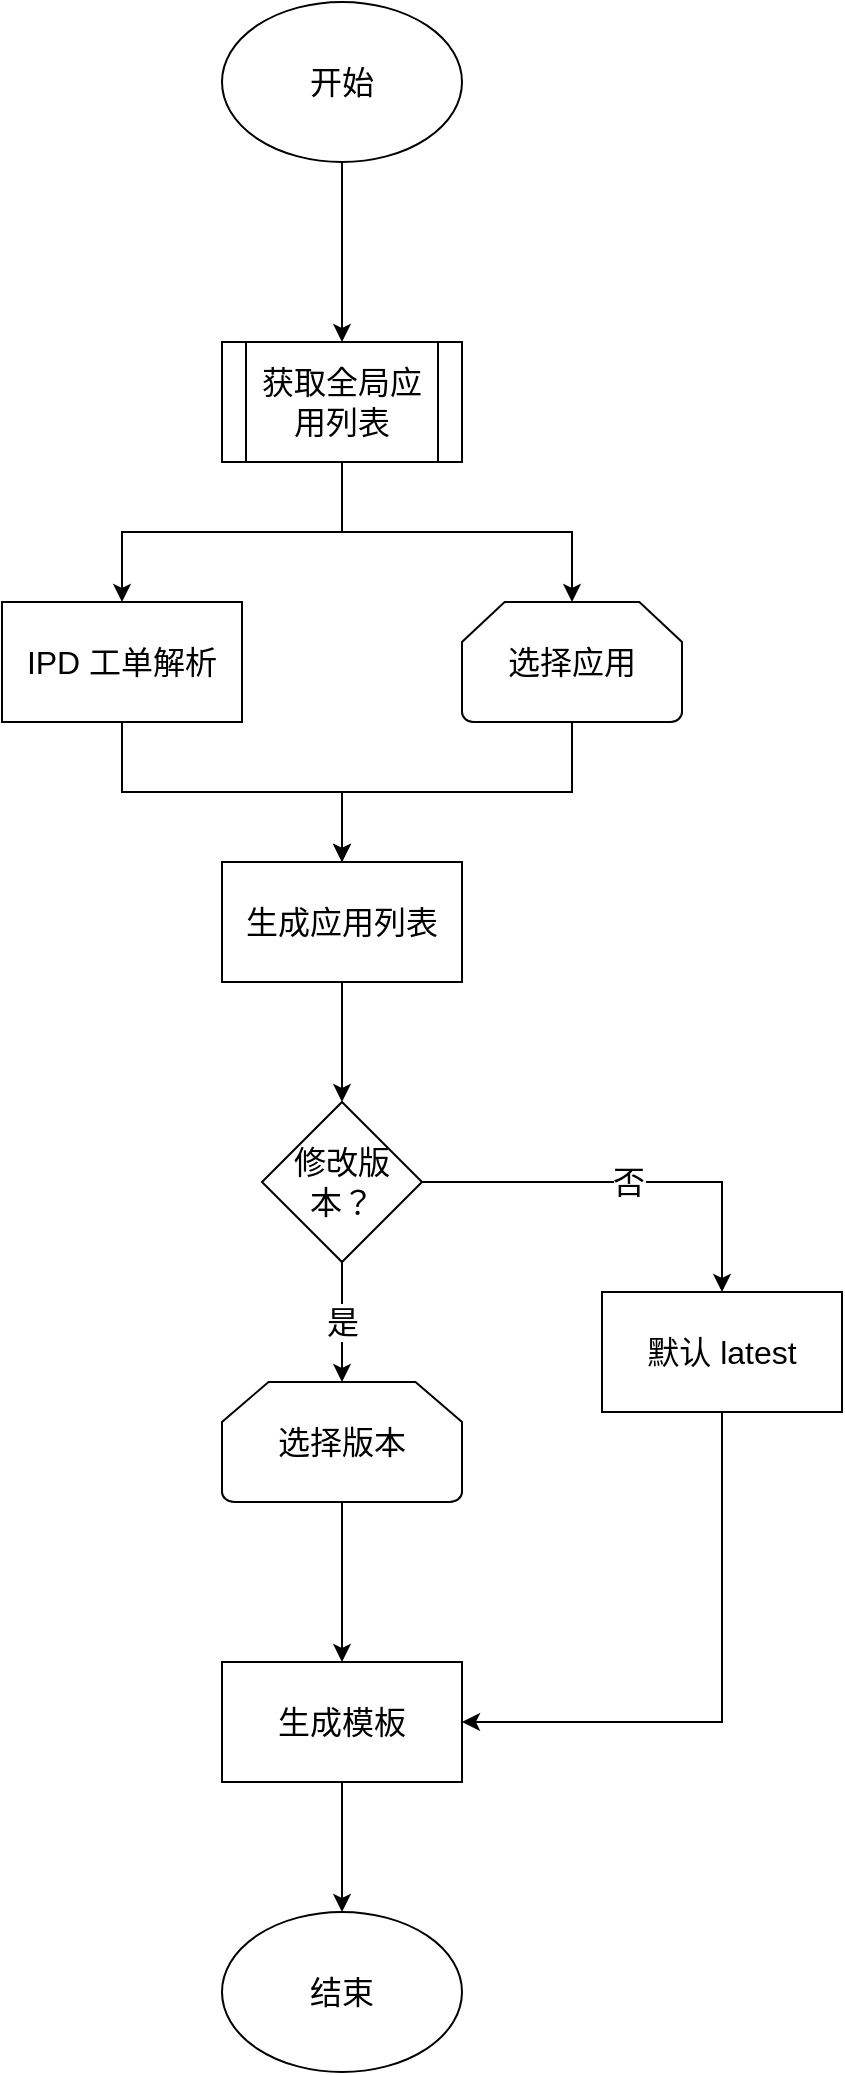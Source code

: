 <mxfile version="21.1.8" type="device">
  <diagram name="应用模板管理" id="siMTVJLXC_OnUDpv__Gh">
    <mxGraphModel dx="1434" dy="708" grid="1" gridSize="10" guides="1" tooltips="1" connect="1" arrows="1" fold="1" page="1" pageScale="1" pageWidth="827" pageHeight="1169" math="0" shadow="0">
      <root>
        <mxCell id="0" />
        <mxCell id="1" parent="0" />
        <mxCell id="_8uigTJ0OPcrIL_BfyMG-1" value="" style="edgeStyle=orthogonalEdgeStyle;rounded=0;orthogonalLoop=1;jettySize=auto;html=1;fontSize=16;" edge="1" parent="1" source="_8uigTJ0OPcrIL_BfyMG-2" target="_8uigTJ0OPcrIL_BfyMG-5">
          <mxGeometry relative="1" as="geometry" />
        </mxCell>
        <mxCell id="_8uigTJ0OPcrIL_BfyMG-2" value="开始" style="ellipse;whiteSpace=wrap;html=1;fontSize=16;" vertex="1" parent="1">
          <mxGeometry x="350" y="30" width="120" height="80" as="geometry" />
        </mxCell>
        <mxCell id="_8uigTJ0OPcrIL_BfyMG-3" style="edgeStyle=orthogonalEdgeStyle;rounded=0;orthogonalLoop=1;jettySize=auto;html=1;fontSize=16;" edge="1" parent="1" source="_8uigTJ0OPcrIL_BfyMG-5" target="_8uigTJ0OPcrIL_BfyMG-7">
          <mxGeometry relative="1" as="geometry" />
        </mxCell>
        <mxCell id="_8uigTJ0OPcrIL_BfyMG-4" style="edgeStyle=orthogonalEdgeStyle;rounded=0;orthogonalLoop=1;jettySize=auto;html=1;fontSize=16;" edge="1" parent="1" source="_8uigTJ0OPcrIL_BfyMG-5" target="_8uigTJ0OPcrIL_BfyMG-19">
          <mxGeometry relative="1" as="geometry" />
        </mxCell>
        <mxCell id="_8uigTJ0OPcrIL_BfyMG-5" value="获取全局应用列表" style="shape=process;whiteSpace=wrap;html=1;backgroundOutline=1;fontSize=16;" vertex="1" parent="1">
          <mxGeometry x="350" y="200" width="120" height="60" as="geometry" />
        </mxCell>
        <mxCell id="_8uigTJ0OPcrIL_BfyMG-6" value="" style="edgeStyle=orthogonalEdgeStyle;rounded=0;orthogonalLoop=1;jettySize=auto;html=1;fontSize=16;" edge="1" parent="1" source="_8uigTJ0OPcrIL_BfyMG-21" target="_8uigTJ0OPcrIL_BfyMG-10">
          <mxGeometry relative="1" as="geometry" />
        </mxCell>
        <mxCell id="_8uigTJ0OPcrIL_BfyMG-7" value="选择应用" style="strokeWidth=1;html=1;shape=mxgraph.flowchart.loop_limit;whiteSpace=wrap;arcSize=10;fontSize=16;" vertex="1" parent="1">
          <mxGeometry x="470" y="330" width="110" height="60" as="geometry" />
        </mxCell>
        <mxCell id="_8uigTJ0OPcrIL_BfyMG-8" value="是" style="edgeStyle=orthogonalEdgeStyle;rounded=0;orthogonalLoop=1;jettySize=auto;html=1;fontSize=16;" edge="1" parent="1" source="_8uigTJ0OPcrIL_BfyMG-10" target="_8uigTJ0OPcrIL_BfyMG-12">
          <mxGeometry relative="1" as="geometry" />
        </mxCell>
        <mxCell id="_8uigTJ0OPcrIL_BfyMG-9" value="否" style="edgeStyle=orthogonalEdgeStyle;rounded=0;orthogonalLoop=1;jettySize=auto;html=1;fontSize=16;" edge="1" parent="1" source="_8uigTJ0OPcrIL_BfyMG-10" target="_8uigTJ0OPcrIL_BfyMG-14">
          <mxGeometry relative="1" as="geometry" />
        </mxCell>
        <mxCell id="_8uigTJ0OPcrIL_BfyMG-10" value="修改版本？" style="rhombus;whiteSpace=wrap;html=1;arcSize=10;fontSize=16;" vertex="1" parent="1">
          <mxGeometry x="370" y="580" width="80" height="80" as="geometry" />
        </mxCell>
        <mxCell id="_8uigTJ0OPcrIL_BfyMG-11" value="" style="edgeStyle=orthogonalEdgeStyle;rounded=0;orthogonalLoop=1;jettySize=auto;html=1;fontSize=16;" edge="1" parent="1" source="_8uigTJ0OPcrIL_BfyMG-12" target="_8uigTJ0OPcrIL_BfyMG-16">
          <mxGeometry relative="1" as="geometry" />
        </mxCell>
        <mxCell id="_8uigTJ0OPcrIL_BfyMG-12" value="选择版本" style="strokeWidth=1;html=1;shape=mxgraph.flowchart.loop_limit;whiteSpace=wrap;arcSize=10;fontSize=16;" vertex="1" parent="1">
          <mxGeometry x="350" y="720" width="120" height="60" as="geometry" />
        </mxCell>
        <mxCell id="_8uigTJ0OPcrIL_BfyMG-13" style="edgeStyle=orthogonalEdgeStyle;rounded=0;orthogonalLoop=1;jettySize=auto;html=1;entryX=1;entryY=0.5;entryDx=0;entryDy=0;exitX=0.5;exitY=1;exitDx=0;exitDy=0;fontSize=16;" edge="1" parent="1" source="_8uigTJ0OPcrIL_BfyMG-14" target="_8uigTJ0OPcrIL_BfyMG-16">
          <mxGeometry relative="1" as="geometry" />
        </mxCell>
        <mxCell id="_8uigTJ0OPcrIL_BfyMG-14" value="默认 latest" style="whiteSpace=wrap;html=1;arcSize=10;fontSize=16;" vertex="1" parent="1">
          <mxGeometry x="540" y="675" width="120" height="60" as="geometry" />
        </mxCell>
        <mxCell id="_8uigTJ0OPcrIL_BfyMG-15" style="edgeStyle=orthogonalEdgeStyle;rounded=0;orthogonalLoop=1;jettySize=auto;html=1;fontSize=16;" edge="1" parent="1" source="_8uigTJ0OPcrIL_BfyMG-16" target="_8uigTJ0OPcrIL_BfyMG-17">
          <mxGeometry relative="1" as="geometry" />
        </mxCell>
        <mxCell id="_8uigTJ0OPcrIL_BfyMG-16" value="生成模板" style="whiteSpace=wrap;html=1;strokeWidth=1;arcSize=10;fontSize=16;" vertex="1" parent="1">
          <mxGeometry x="350" y="860" width="120" height="60" as="geometry" />
        </mxCell>
        <mxCell id="_8uigTJ0OPcrIL_BfyMG-17" value="结束" style="ellipse;whiteSpace=wrap;html=1;fontSize=16;" vertex="1" parent="1">
          <mxGeometry x="350" y="985" width="120" height="80" as="geometry" />
        </mxCell>
        <mxCell id="_8uigTJ0OPcrIL_BfyMG-18" value="" style="edgeStyle=orthogonalEdgeStyle;rounded=0;orthogonalLoop=1;jettySize=auto;html=1;fontSize=16;" edge="1" parent="1" source="_8uigTJ0OPcrIL_BfyMG-19" target="_8uigTJ0OPcrIL_BfyMG-21">
          <mxGeometry relative="1" as="geometry" />
        </mxCell>
        <mxCell id="_8uigTJ0OPcrIL_BfyMG-19" value="IPD 工单解析" style="rounded=0;whiteSpace=wrap;html=1;fontSize=16;" vertex="1" parent="1">
          <mxGeometry x="240" y="330" width="120" height="60" as="geometry" />
        </mxCell>
        <mxCell id="_8uigTJ0OPcrIL_BfyMG-20" value="" style="edgeStyle=orthogonalEdgeStyle;rounded=0;orthogonalLoop=1;jettySize=auto;html=1;fontSize=16;" edge="1" parent="1" source="_8uigTJ0OPcrIL_BfyMG-7" target="_8uigTJ0OPcrIL_BfyMG-21">
          <mxGeometry relative="1" as="geometry">
            <mxPoint x="410" y="400" as="sourcePoint" />
            <mxPoint x="410" y="550" as="targetPoint" />
          </mxGeometry>
        </mxCell>
        <mxCell id="_8uigTJ0OPcrIL_BfyMG-21" value="生成应用列表" style="whiteSpace=wrap;html=1;fontSize=16;" vertex="1" parent="1">
          <mxGeometry x="350" y="460" width="120" height="60" as="geometry" />
        </mxCell>
      </root>
    </mxGraphModel>
  </diagram>
</mxfile>
